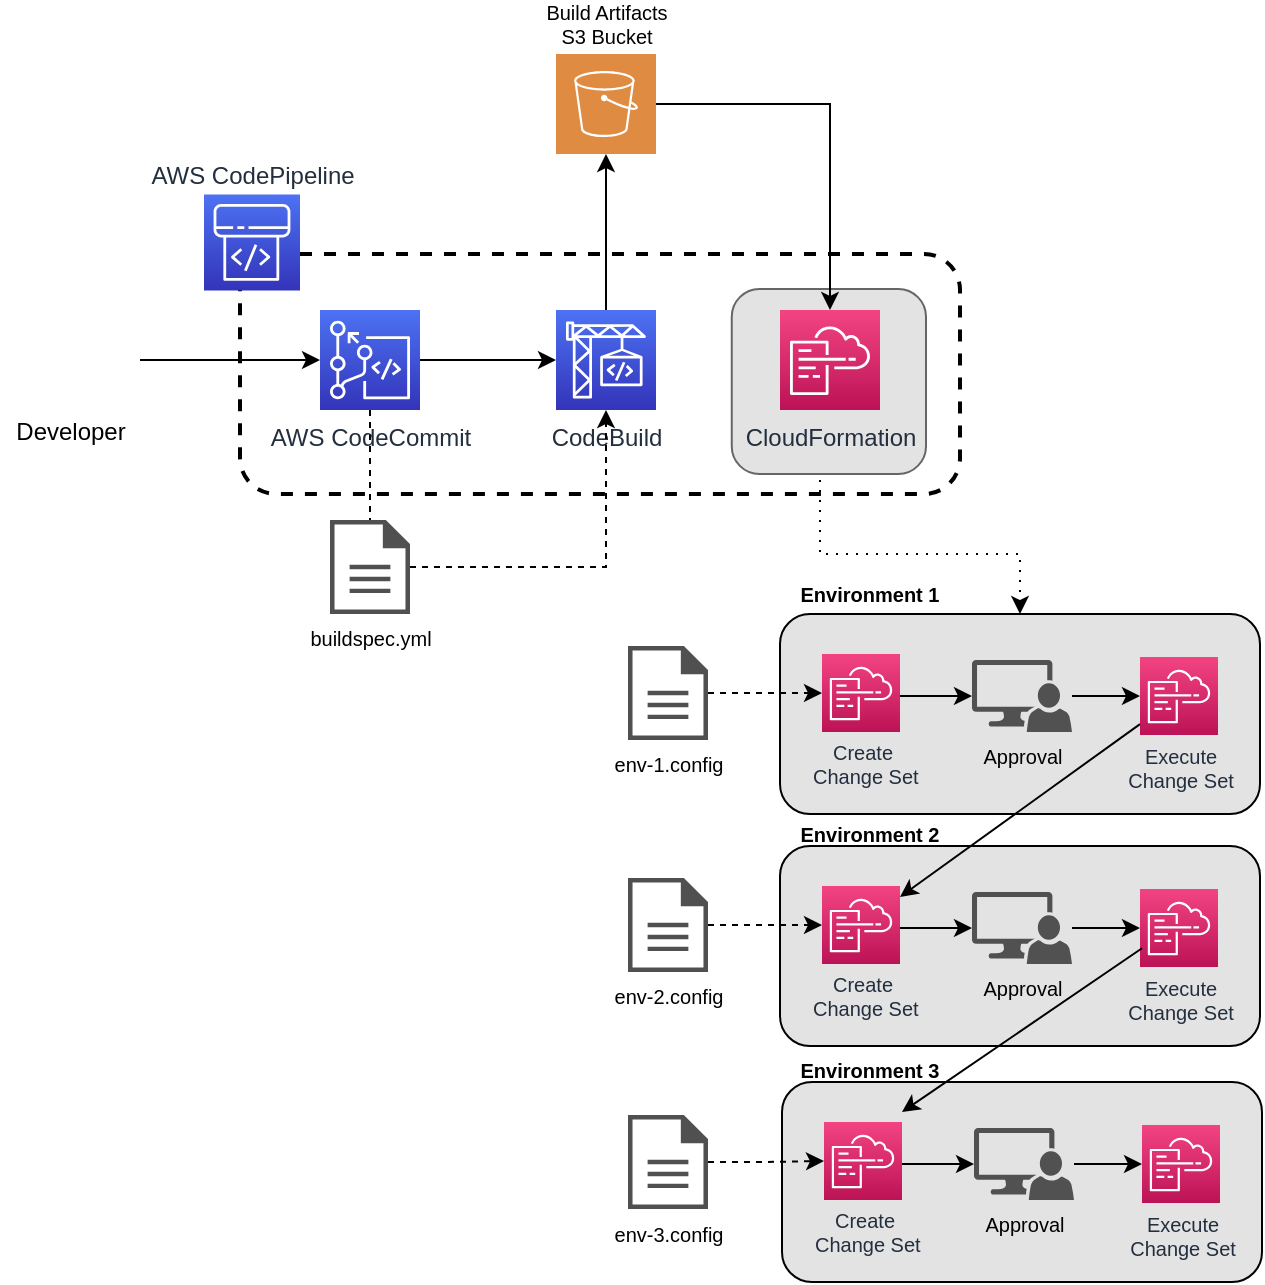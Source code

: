 <mxfile version="13.4.6" type="device"><diagram id="8Rv-vH3LBt4kA_qXOMOH" name="Page-1"><mxGraphModel dx="1595" dy="2055" grid="1" gridSize="10" guides="1" tooltips="1" connect="1" arrows="1" fold="1" page="1" pageScale="1" pageWidth="827" pageHeight="1169" math="0" shadow="0"><root><mxCell id="0"/><mxCell id="1" parent="0"/><mxCell id="KToW1JJDTGK9mBlY-IHy-16" value="" style="rounded=1;whiteSpace=wrap;html=1;strokeColor=#000000;strokeWidth=1;fillColor=#E3E3E3;gradientColor=none;" vertex="1" parent="1"><mxGeometry x="470" y="180" width="240" height="100" as="geometry"/></mxCell><mxCell id="KToW1JJDTGK9mBlY-IHy-8" value="" style="rounded=1;whiteSpace=wrap;html=1;dashed=1;fillColor=none;strokeWidth=2;" vertex="1" parent="1"><mxGeometry x="200" width="360" height="120" as="geometry"/></mxCell><mxCell id="KToW1JJDTGK9mBlY-IHy-17" style="edgeStyle=orthogonalEdgeStyle;rounded=0;orthogonalLoop=1;jettySize=auto;html=1;entryX=0.5;entryY=0;entryDx=0;entryDy=0;dashed=1;dashPattern=1 4;" edge="1" parent="1" source="KToW1JJDTGK9mBlY-IHy-12" target="KToW1JJDTGK9mBlY-IHy-16"><mxGeometry relative="1" as="geometry"><mxPoint x="321" y="230" as="targetPoint"/><Array as="points"><mxPoint x="490" y="150"/><mxPoint x="590" y="150"/></Array></mxGeometry></mxCell><mxCell id="KToW1JJDTGK9mBlY-IHy-15" value="" style="rounded=1;whiteSpace=wrap;html=1;strokeWidth=1;strokeColor=#666666;rotation=90;fillColor=#E3E3E3;" vertex="1" parent="1"><mxGeometry x="448.19" y="15.19" width="92.5" height="97.13" as="geometry"/></mxCell><mxCell id="KToW1JJDTGK9mBlY-IHy-9" style="edgeStyle=orthogonalEdgeStyle;rounded=0;orthogonalLoop=1;jettySize=auto;html=1;" edge="1" parent="1" target="KToW1JJDTGK9mBlY-IHy-5"><mxGeometry relative="1" as="geometry"><mxPoint x="150" y="53" as="sourcePoint"/><Array as="points"><mxPoint x="160" y="53"/><mxPoint x="160" y="53"/></Array></mxGeometry></mxCell><mxCell id="KToW1JJDTGK9mBlY-IHy-1" value="Developer" style="shape=image;html=1;verticalAlign=top;verticalLabelPosition=bottom;labelBackgroundColor=#ffffff;imageAspect=0;aspect=fixed;image=https://cdn2.iconfinder.com/data/icons/pittogrammi/142/01-128.png;labelPosition=center;align=center;spacing=-26;" vertex="1" parent="1"><mxGeometry x="80" y="33" width="70" height="70" as="geometry"/></mxCell><mxCell id="KToW1JJDTGK9mBlY-IHy-11" style="edgeStyle=orthogonalEdgeStyle;rounded=0;orthogonalLoop=1;jettySize=auto;html=1;" edge="1" parent="1" source="KToW1JJDTGK9mBlY-IHy-5" target="KToW1JJDTGK9mBlY-IHy-10"><mxGeometry relative="1" as="geometry"/></mxCell><mxCell id="KToW1JJDTGK9mBlY-IHy-61" style="edgeStyle=orthogonalEdgeStyle;rounded=0;orthogonalLoop=1;jettySize=auto;html=1;dashed=1;fontSize=10;endArrow=none;endFill=0;" edge="1" parent="1" source="KToW1JJDTGK9mBlY-IHy-5" target="KToW1JJDTGK9mBlY-IHy-53"><mxGeometry relative="1" as="geometry"/></mxCell><mxCell id="KToW1JJDTGK9mBlY-IHy-5" value="AWS CodeCommit" style="outlineConnect=0;fontColor=#232F3E;gradientColor=#4D72F3;gradientDirection=north;fillColor=#3334B9;strokeColor=#ffffff;dashed=0;verticalLabelPosition=bottom;verticalAlign=top;align=center;html=1;fontSize=12;fontStyle=0;aspect=fixed;shape=mxgraph.aws4.resourceIcon;resIcon=mxgraph.aws4.codecommit;" vertex="1" parent="1"><mxGeometry x="240" y="28" width="50" height="50" as="geometry"/></mxCell><mxCell id="KToW1JJDTGK9mBlY-IHy-7" value="AWS CodePipeline" style="outlineConnect=0;fontColor=#232F3E;gradientColor=#4D72F3;gradientDirection=north;fillColor=#3334B9;strokeColor=#ffffff;dashed=0;verticalLabelPosition=top;verticalAlign=bottom;align=center;html=1;fontSize=12;fontStyle=0;aspect=fixed;shape=mxgraph.aws4.resourceIcon;resIcon=mxgraph.aws4.codepipeline;labelPosition=center;" vertex="1" parent="1"><mxGeometry x="182" y="-29.81" width="48" height="48" as="geometry"/></mxCell><mxCell id="KToW1JJDTGK9mBlY-IHy-49" style="edgeStyle=orthogonalEdgeStyle;rounded=0;orthogonalLoop=1;jettySize=auto;html=1;fontSize=10;" edge="1" parent="1" source="KToW1JJDTGK9mBlY-IHy-10" target="KToW1JJDTGK9mBlY-IHy-50"><mxGeometry relative="1" as="geometry"><mxPoint x="383" y="-20" as="targetPoint"/></mxGeometry></mxCell><mxCell id="KToW1JJDTGK9mBlY-IHy-10" value="CodeBuild" style="outlineConnect=0;fontColor=#232F3E;gradientColor=#4D72F3;gradientDirection=north;fillColor=#3334B9;strokeColor=#ffffff;dashed=0;verticalLabelPosition=bottom;verticalAlign=top;align=center;html=1;fontSize=12;fontStyle=0;aspect=fixed;shape=mxgraph.aws4.resourceIcon;resIcon=mxgraph.aws4.codebuild;" vertex="1" parent="1"><mxGeometry x="358" y="28" width="50" height="50" as="geometry"/></mxCell><mxCell id="KToW1JJDTGK9mBlY-IHy-12" value="CloudFormation" style="outlineConnect=0;fontColor=#232F3E;gradientColor=#F34482;gradientDirection=north;fillColor=#BC1356;strokeColor=#ffffff;dashed=0;verticalLabelPosition=bottom;verticalAlign=top;align=center;html=1;fontSize=12;fontStyle=0;aspect=fixed;shape=mxgraph.aws4.resourceIcon;resIcon=mxgraph.aws4.cloudformation;" vertex="1" parent="1"><mxGeometry x="470" y="28" width="50" height="50" as="geometry"/></mxCell><mxCell id="KToW1JJDTGK9mBlY-IHy-22" style="edgeStyle=orthogonalEdgeStyle;rounded=0;orthogonalLoop=1;jettySize=auto;html=1;entryX=0;entryY=0.5;entryDx=0;entryDy=0;entryPerimeter=0;fontSize=10;" edge="1" parent="1" source="KToW1JJDTGK9mBlY-IHy-20" target="KToW1JJDTGK9mBlY-IHy-21"><mxGeometry relative="1" as="geometry"><Array as="points"><mxPoint x="540" y="221"/><mxPoint x="540" y="221"/></Array></mxGeometry></mxCell><mxCell id="KToW1JJDTGK9mBlY-IHy-20" value="Create&lt;br style=&quot;font-size: 10px;&quot;&gt;&amp;nbsp;Change Set" style="outlineConnect=0;fontColor=#232F3E;gradientColor=#F34482;gradientDirection=north;fillColor=#BC1356;strokeColor=#ffffff;dashed=0;verticalLabelPosition=bottom;verticalAlign=top;align=center;html=1;fontSize=10;fontStyle=0;aspect=fixed;shape=mxgraph.aws4.resourceIcon;resIcon=mxgraph.aws4.cloudformation;spacing=0;" vertex="1" parent="1"><mxGeometry x="491" y="200" width="39" height="39" as="geometry"/></mxCell><mxCell id="KToW1JJDTGK9mBlY-IHy-24" style="edgeStyle=orthogonalEdgeStyle;rounded=0;orthogonalLoop=1;jettySize=auto;html=1;fontSize=10;" edge="1" parent="1" source="KToW1JJDTGK9mBlY-IHy-21" target="KToW1JJDTGK9mBlY-IHy-23"><mxGeometry relative="1" as="geometry"/></mxCell><mxCell id="KToW1JJDTGK9mBlY-IHy-21" value="Approval" style="pointerEvents=1;shadow=0;dashed=0;html=1;strokeColor=none;labelPosition=center;verticalLabelPosition=bottom;verticalAlign=top;align=center;fillColor=#515151;shape=mxgraph.mscae.system_center.admin_console;fontSize=10;" vertex="1" parent="1"><mxGeometry x="566" y="203" width="50" height="36" as="geometry"/></mxCell><mxCell id="KToW1JJDTGK9mBlY-IHy-23" value="Execute&lt;br&gt;Change Set" style="outlineConnect=0;fontColor=#232F3E;gradientColor=#F34482;gradientDirection=north;fillColor=#BC1356;strokeColor=#ffffff;dashed=0;verticalLabelPosition=bottom;verticalAlign=top;align=center;html=1;fontSize=10;fontStyle=0;aspect=fixed;shape=mxgraph.aws4.resourceIcon;resIcon=mxgraph.aws4.cloudformation;spacing=0;" vertex="1" parent="1"><mxGeometry x="650" y="201.5" width="39" height="39" as="geometry"/></mxCell><mxCell id="KToW1JJDTGK9mBlY-IHy-26" value="" style="rounded=1;whiteSpace=wrap;html=1;strokeColor=#000000;strokeWidth=1;fillColor=#E3E3E3;gradientColor=none;" vertex="1" parent="1"><mxGeometry x="470" y="296" width="240" height="100" as="geometry"/></mxCell><mxCell id="KToW1JJDTGK9mBlY-IHy-27" style="edgeStyle=orthogonalEdgeStyle;rounded=0;orthogonalLoop=1;jettySize=auto;html=1;entryX=0;entryY=0.5;entryDx=0;entryDy=0;entryPerimeter=0;fontSize=10;" edge="1" parent="1" source="KToW1JJDTGK9mBlY-IHy-28" target="KToW1JJDTGK9mBlY-IHy-30"><mxGeometry relative="1" as="geometry"><Array as="points"><mxPoint x="540" y="337"/><mxPoint x="540" y="337"/></Array></mxGeometry></mxCell><mxCell id="KToW1JJDTGK9mBlY-IHy-28" value="Create&lt;br style=&quot;font-size: 10px;&quot;&gt;&amp;nbsp;Change Set" style="outlineConnect=0;fontColor=#232F3E;gradientColor=#F34482;gradientDirection=north;fillColor=#BC1356;strokeColor=#ffffff;dashed=0;verticalLabelPosition=bottom;verticalAlign=top;align=center;html=1;fontSize=10;fontStyle=0;aspect=fixed;shape=mxgraph.aws4.resourceIcon;resIcon=mxgraph.aws4.cloudformation;spacing=0;" vertex="1" parent="1"><mxGeometry x="491" y="316" width="39" height="39" as="geometry"/></mxCell><mxCell id="KToW1JJDTGK9mBlY-IHy-29" style="edgeStyle=orthogonalEdgeStyle;rounded=0;orthogonalLoop=1;jettySize=auto;html=1;fontSize=10;" edge="1" parent="1" source="KToW1JJDTGK9mBlY-IHy-30" target="KToW1JJDTGK9mBlY-IHy-31"><mxGeometry relative="1" as="geometry"/></mxCell><mxCell id="KToW1JJDTGK9mBlY-IHy-30" value="Approval" style="pointerEvents=1;shadow=0;dashed=0;html=1;strokeColor=none;labelPosition=center;verticalLabelPosition=bottom;verticalAlign=top;align=center;fillColor=#515151;shape=mxgraph.mscae.system_center.admin_console;fontSize=10;" vertex="1" parent="1"><mxGeometry x="566" y="319" width="50" height="36" as="geometry"/></mxCell><mxCell id="KToW1JJDTGK9mBlY-IHy-31" value="Execute&lt;br&gt;Change Set" style="outlineConnect=0;fontColor=#232F3E;gradientColor=#F34482;gradientDirection=north;fillColor=#BC1356;strokeColor=#ffffff;dashed=0;verticalLabelPosition=bottom;verticalAlign=top;align=center;html=1;fontSize=10;fontStyle=0;aspect=fixed;shape=mxgraph.aws4.resourceIcon;resIcon=mxgraph.aws4.cloudformation;spacing=0;" vertex="1" parent="1"><mxGeometry x="650" y="317.5" width="39" height="39" as="geometry"/></mxCell><mxCell id="KToW1JJDTGK9mBlY-IHy-33" value="" style="endArrow=classic;html=1;fontSize=10;" edge="1" parent="1" source="KToW1JJDTGK9mBlY-IHy-23" target="KToW1JJDTGK9mBlY-IHy-28"><mxGeometry width="50" height="50" relative="1" as="geometry"><mxPoint x="460" y="380" as="sourcePoint"/><mxPoint x="510" y="330" as="targetPoint"/></mxGeometry></mxCell><mxCell id="KToW1JJDTGK9mBlY-IHy-35" value="" style="rounded=1;whiteSpace=wrap;html=1;strokeColor=#000000;strokeWidth=1;fillColor=#E3E3E3;gradientColor=none;" vertex="1" parent="1"><mxGeometry x="471" y="414" width="240" height="100" as="geometry"/></mxCell><mxCell id="KToW1JJDTGK9mBlY-IHy-36" style="edgeStyle=orthogonalEdgeStyle;rounded=0;orthogonalLoop=1;jettySize=auto;html=1;entryX=0;entryY=0.5;entryDx=0;entryDy=0;entryPerimeter=0;fontSize=10;" edge="1" parent="1" source="KToW1JJDTGK9mBlY-IHy-37" target="KToW1JJDTGK9mBlY-IHy-39"><mxGeometry relative="1" as="geometry"><Array as="points"><mxPoint x="541" y="455"/><mxPoint x="541" y="455"/></Array></mxGeometry></mxCell><mxCell id="KToW1JJDTGK9mBlY-IHy-37" value="Create&lt;br style=&quot;font-size: 10px;&quot;&gt;&amp;nbsp;Change Set" style="outlineConnect=0;fontColor=#232F3E;gradientColor=#F34482;gradientDirection=north;fillColor=#BC1356;strokeColor=#ffffff;dashed=0;verticalLabelPosition=bottom;verticalAlign=top;align=center;html=1;fontSize=10;fontStyle=0;aspect=fixed;shape=mxgraph.aws4.resourceIcon;resIcon=mxgraph.aws4.cloudformation;spacing=0;" vertex="1" parent="1"><mxGeometry x="492" y="434" width="39" height="39" as="geometry"/></mxCell><mxCell id="KToW1JJDTGK9mBlY-IHy-38" style="edgeStyle=orthogonalEdgeStyle;rounded=0;orthogonalLoop=1;jettySize=auto;html=1;fontSize=10;" edge="1" parent="1" source="KToW1JJDTGK9mBlY-IHy-39" target="KToW1JJDTGK9mBlY-IHy-40"><mxGeometry relative="1" as="geometry"/></mxCell><mxCell id="KToW1JJDTGK9mBlY-IHy-39" value="Approval" style="pointerEvents=1;shadow=0;dashed=0;html=1;strokeColor=none;labelPosition=center;verticalLabelPosition=bottom;verticalAlign=top;align=center;fillColor=#515151;shape=mxgraph.mscae.system_center.admin_console;fontSize=10;" vertex="1" parent="1"><mxGeometry x="567" y="437" width="50" height="36" as="geometry"/></mxCell><mxCell id="KToW1JJDTGK9mBlY-IHy-40" value="Execute&lt;br&gt;Change Set" style="outlineConnect=0;fontColor=#232F3E;gradientColor=#F34482;gradientDirection=north;fillColor=#BC1356;strokeColor=#ffffff;dashed=0;verticalLabelPosition=bottom;verticalAlign=top;align=center;html=1;fontSize=10;fontStyle=0;aspect=fixed;shape=mxgraph.aws4.resourceIcon;resIcon=mxgraph.aws4.cloudformation;spacing=0;" vertex="1" parent="1"><mxGeometry x="651" y="435.5" width="39" height="39" as="geometry"/></mxCell><mxCell id="KToW1JJDTGK9mBlY-IHy-41" value="" style="endArrow=classic;html=1;fontSize=10;" edge="1" parent="1"><mxGeometry width="50" height="50" relative="1" as="geometry"><mxPoint x="651" y="347.117" as="sourcePoint"/><mxPoint x="531" y="429.003" as="targetPoint"/></mxGeometry></mxCell><mxCell id="KToW1JJDTGK9mBlY-IHy-42" value="Environment 1" style="text;html=1;strokeColor=none;fillColor=none;align=center;verticalAlign=middle;whiteSpace=wrap;rounded=0;fontSize=10;fontStyle=1" vertex="1" parent="1"><mxGeometry x="475" y="160" width="80" height="20" as="geometry"/></mxCell><mxCell id="KToW1JJDTGK9mBlY-IHy-43" value="Environment 2" style="text;html=1;strokeColor=none;fillColor=none;align=center;verticalAlign=middle;whiteSpace=wrap;rounded=0;fontSize=10;fontStyle=1" vertex="1" parent="1"><mxGeometry x="475" y="280" width="80" height="20" as="geometry"/></mxCell><mxCell id="KToW1JJDTGK9mBlY-IHy-44" value="Environment 3" style="text;html=1;strokeColor=none;fillColor=none;align=center;verticalAlign=middle;whiteSpace=wrap;rounded=0;fontSize=10;fontStyle=1" vertex="1" parent="1"><mxGeometry x="475" y="398" width="80" height="20" as="geometry"/></mxCell><mxCell id="KToW1JJDTGK9mBlY-IHy-51" style="edgeStyle=orthogonalEdgeStyle;rounded=0;orthogonalLoop=1;jettySize=auto;html=1;fontSize=10;" edge="1" parent="1" source="KToW1JJDTGK9mBlY-IHy-50" target="KToW1JJDTGK9mBlY-IHy-12"><mxGeometry relative="1" as="geometry"/></mxCell><mxCell id="KToW1JJDTGK9mBlY-IHy-50" value="Build Artifacts&lt;br&gt;S3 Bucket" style="pointerEvents=1;shadow=0;dashed=0;html=1;strokeColor=none;fillColor=#DF8C42;labelPosition=center;verticalLabelPosition=top;verticalAlign=bottom;align=center;outlineConnect=0;shape=mxgraph.veeam2.aws_s3;fontSize=10;" vertex="1" parent="1"><mxGeometry x="358" y="-100" width="50" height="50" as="geometry"/></mxCell><mxCell id="KToW1JJDTGK9mBlY-IHy-54" style="edgeStyle=orthogonalEdgeStyle;rounded=0;orthogonalLoop=1;jettySize=auto;html=1;dashed=1;fontSize=10;" edge="1" parent="1" source="KToW1JJDTGK9mBlY-IHy-53" target="KToW1JJDTGK9mBlY-IHy-10"><mxGeometry relative="1" as="geometry"/></mxCell><mxCell id="KToW1JJDTGK9mBlY-IHy-53" value="buildspec.yml" style="pointerEvents=1;shadow=0;dashed=0;html=1;strokeColor=none;fillColor=#505050;labelPosition=center;verticalLabelPosition=bottom;verticalAlign=top;outlineConnect=0;align=center;shape=mxgraph.office.concepts.document;fontSize=10;" vertex="1" parent="1"><mxGeometry x="245" y="133" width="40" height="47" as="geometry"/></mxCell><mxCell id="KToW1JJDTGK9mBlY-IHy-56" style="edgeStyle=orthogonalEdgeStyle;rounded=0;orthogonalLoop=1;jettySize=auto;html=1;dashed=1;fontSize=10;" edge="1" parent="1" source="KToW1JJDTGK9mBlY-IHy-55" target="KToW1JJDTGK9mBlY-IHy-20"><mxGeometry relative="1" as="geometry"/></mxCell><mxCell id="KToW1JJDTGK9mBlY-IHy-55" value="env-1.config" style="pointerEvents=1;shadow=0;dashed=0;html=1;strokeColor=none;fillColor=#505050;labelPosition=center;verticalLabelPosition=bottom;verticalAlign=top;outlineConnect=0;align=center;shape=mxgraph.office.concepts.document;fontSize=10;" vertex="1" parent="1"><mxGeometry x="394" y="196" width="40" height="47" as="geometry"/></mxCell><mxCell id="KToW1JJDTGK9mBlY-IHy-59" style="edgeStyle=orthogonalEdgeStyle;rounded=0;orthogonalLoop=1;jettySize=auto;html=1;dashed=1;fontSize=10;" edge="1" parent="1" source="KToW1JJDTGK9mBlY-IHy-57" target="KToW1JJDTGK9mBlY-IHy-28"><mxGeometry relative="1" as="geometry"/></mxCell><mxCell id="KToW1JJDTGK9mBlY-IHy-57" value="env-2.config" style="pointerEvents=1;shadow=0;dashed=0;html=1;strokeColor=none;fillColor=#505050;labelPosition=center;verticalLabelPosition=bottom;verticalAlign=top;outlineConnect=0;align=center;shape=mxgraph.office.concepts.document;fontSize=10;" vertex="1" parent="1"><mxGeometry x="394" y="312" width="40" height="47" as="geometry"/></mxCell><mxCell id="KToW1JJDTGK9mBlY-IHy-60" style="edgeStyle=orthogonalEdgeStyle;rounded=0;orthogonalLoop=1;jettySize=auto;html=1;dashed=1;fontSize=10;" edge="1" parent="1" source="KToW1JJDTGK9mBlY-IHy-58" target="KToW1JJDTGK9mBlY-IHy-37"><mxGeometry relative="1" as="geometry"/></mxCell><mxCell id="KToW1JJDTGK9mBlY-IHy-58" value="env-3.config" style="pointerEvents=1;shadow=0;dashed=0;html=1;strokeColor=none;fillColor=#505050;labelPosition=center;verticalLabelPosition=bottom;verticalAlign=top;outlineConnect=0;align=center;shape=mxgraph.office.concepts.document;fontSize=10;" vertex="1" parent="1"><mxGeometry x="394" y="430.5" width="40" height="47" as="geometry"/></mxCell></root></mxGraphModel></diagram></mxfile>